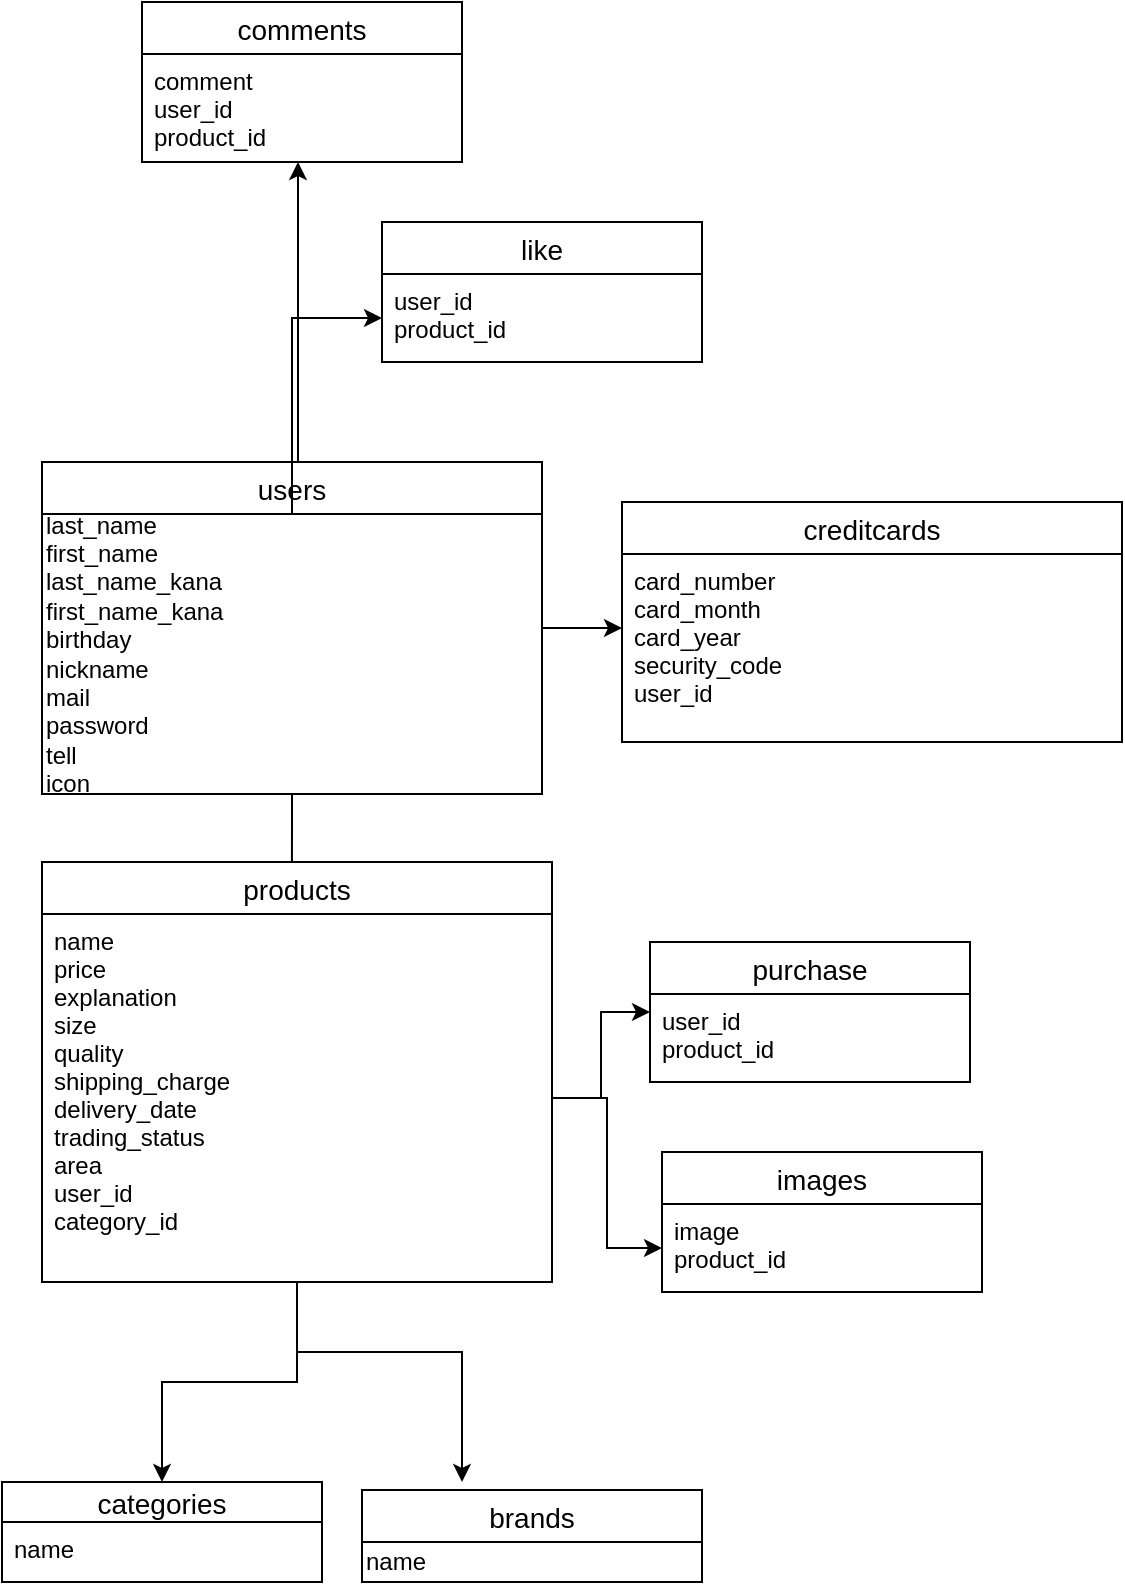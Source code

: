 <mxfile version="13.10.0" type="embed">
    <diagram id="x8wb-dTt-gdK0nMvJnMz" name="ページ1">
        <mxGraphModel dx="233" dy="526" grid="1" gridSize="10" guides="1" tooltips="1" connect="1" arrows="1" fold="1" page="0" pageScale="1" pageWidth="827" pageHeight="1169" math="0" shadow="0">
            <root>
                <mxCell id="0"/>
                <mxCell id="1" parent="0"/>
                <mxCell id="133" style="edgeStyle=orthogonalEdgeStyle;rounded=0;orthogonalLoop=1;jettySize=auto;html=1;exitX=0.5;exitY=0;exitDx=0;exitDy=0;" parent="1" source="17" target="104" edge="1">
                    <mxGeometry relative="1" as="geometry">
                        <Array as="points">
                            <mxPoint x="158" y="140"/>
                            <mxPoint x="158" y="140"/>
                        </Array>
                    </mxGeometry>
                </mxCell>
                <mxCell id="139" style="edgeStyle=orthogonalEdgeStyle;rounded=0;orthogonalLoop=1;jettySize=auto;html=1;" parent="1" source="17" edge="1">
                    <mxGeometry relative="1" as="geometry">
                        <mxPoint x="320" y="323" as="targetPoint"/>
                    </mxGeometry>
                </mxCell>
                <mxCell id="142" style="edgeStyle=orthogonalEdgeStyle;rounded=0;orthogonalLoop=1;jettySize=auto;html=1;entryX=0.49;entryY=0.048;entryDx=0;entryDy=0;entryPerimeter=0;" parent="1" source="17" target="62" edge="1">
                    <mxGeometry relative="1" as="geometry"/>
                </mxCell>
                <mxCell id="17" value="users" style="swimlane;fontStyle=0;childLayout=stackLayout;horizontal=1;startSize=26;horizontalStack=0;resizeParent=1;resizeParentMax=0;resizeLast=0;collapsible=1;marginBottom=0;align=center;fontSize=14;" parent="1" vertex="1">
                    <mxGeometry x="30" y="240" width="250" height="166" as="geometry"/>
                </mxCell>
                <mxCell id="35" value="last_name&amp;nbsp;&lt;br&gt;first_name&lt;br&gt;last_name_kana&lt;br&gt;first_name_kana&lt;br&gt;birthday&lt;br&gt;nickname&lt;br&gt;mail&lt;br&gt;password&lt;br&gt;tell&lt;br&gt;icon" style="text;html=1;align=left;verticalAlign=middle;resizable=0;points=[];autosize=1;" parent="17" vertex="1">
                    <mxGeometry y="26" width="250" height="140" as="geometry"/>
                </mxCell>
                <mxCell id="34" value="&lt;h1&gt;&lt;br&gt;&lt;/h1&gt;" style="text;html=1;align=center;verticalAlign=middle;resizable=0;points=[];autosize=1;" parent="1" vertex="1">
                    <mxGeometry x="110" y="335" width="20" height="50" as="geometry"/>
                </mxCell>
                <mxCell id="127" style="edgeStyle=orthogonalEdgeStyle;rounded=0;orthogonalLoop=1;jettySize=auto;html=1;" parent="1" source="62" target="69" edge="1">
                    <mxGeometry relative="1" as="geometry">
                        <mxPoint x="158" y="710" as="targetPoint"/>
                        <Array as="points"/>
                    </mxGeometry>
                </mxCell>
                <mxCell id="128" style="edgeStyle=orthogonalEdgeStyle;rounded=0;orthogonalLoop=1;jettySize=auto;html=1;" parent="1" source="62" edge="1">
                    <mxGeometry relative="1" as="geometry">
                        <mxPoint x="240" y="750" as="targetPoint"/>
                        <Array as="points">
                            <mxPoint x="158" y="685"/>
                            <mxPoint x="240" y="685"/>
                        </Array>
                    </mxGeometry>
                </mxCell>
                <mxCell id="62" value="products" style="swimlane;fontStyle=0;childLayout=stackLayout;horizontal=1;startSize=26;horizontalStack=0;resizeParent=1;resizeParentMax=0;resizeLast=0;collapsible=1;marginBottom=0;align=center;fontSize=14;strokeWidth=1;" parent="1" vertex="1">
                    <mxGeometry x="30" y="440" width="255" height="210" as="geometry"/>
                </mxCell>
                <mxCell id="65" value="name&#10;price&#10;explanation&#10;size&#10;quality&#10;shipping_charge&#10;delivery_date&#10;trading_status&#10;area&#10;user_id&#10;category_id&#10;" style="text;strokeColor=none;fillColor=none;spacingLeft=4;spacingRight=4;overflow=hidden;rotatable=0;points=[[0,0.5],[1,0.5]];portConstraint=eastwest;fontSize=12;" parent="62" vertex="1">
                    <mxGeometry y="26" width="255" height="184" as="geometry"/>
                </mxCell>
                <mxCell id="69" value="categories" style="swimlane;fontStyle=0;childLayout=stackLayout;horizontal=1;startSize=20;horizontalStack=0;resizeParent=1;resizeParentMax=0;resizeLast=0;collapsible=1;marginBottom=0;align=center;fontSize=14;strokeWidth=1;" parent="1" vertex="1">
                    <mxGeometry x="10" y="750" width="160" height="50" as="geometry"/>
                </mxCell>
                <mxCell id="72" value="name" style="text;strokeColor=none;fillColor=none;spacingLeft=4;spacingRight=4;overflow=hidden;rotatable=0;points=[[0,0.5],[1,0.5]];portConstraint=eastwest;fontSize=12;" parent="69" vertex="1">
                    <mxGeometry y="20" width="160" height="30" as="geometry"/>
                </mxCell>
                <mxCell id="80" value="brands" style="swimlane;fontStyle=0;childLayout=stackLayout;horizontal=1;startSize=26;horizontalStack=0;resizeParent=1;resizeParentMax=0;resizeLast=0;collapsible=1;marginBottom=0;align=center;fontSize=14;strokeWidth=1;" parent="1" vertex="1">
                    <mxGeometry x="190" y="754" width="170" height="46" as="geometry"/>
                </mxCell>
                <mxCell id="84" value="name" style="text;html=1;align=left;verticalAlign=middle;resizable=0;points=[];autosize=1;" parent="80" vertex="1">
                    <mxGeometry y="26" width="170" height="20" as="geometry"/>
                </mxCell>
                <mxCell id="101" value="comments" style="swimlane;fontStyle=0;childLayout=stackLayout;horizontal=1;startSize=26;horizontalStack=0;resizeParent=1;resizeParentMax=0;resizeLast=0;collapsible=1;marginBottom=0;align=center;fontSize=14;strokeWidth=1;" parent="1" vertex="1">
                    <mxGeometry x="80" y="10" width="160" height="80" as="geometry"/>
                </mxCell>
                <mxCell id="104" value="comment&#10;user_id&#10;product_id" style="text;strokeColor=none;fillColor=none;spacingLeft=4;spacingRight=4;overflow=hidden;rotatable=0;points=[[0,0.5],[1,0.5]];portConstraint=eastwest;fontSize=12;" parent="101" vertex="1">
                    <mxGeometry y="26" width="160" height="54" as="geometry"/>
                </mxCell>
                <mxCell id="119" value="like" style="swimlane;fontStyle=0;childLayout=stackLayout;horizontal=1;startSize=26;horizontalStack=0;resizeParent=1;resizeParentMax=0;resizeLast=0;collapsible=1;marginBottom=0;align=center;fontSize=14;strokeWidth=1;" parent="1" vertex="1">
                    <mxGeometry x="200" y="120" width="160" height="70" as="geometry"/>
                </mxCell>
                <mxCell id="122" value="user_id&#10;product_id&#10;" style="text;strokeColor=none;fillColor=none;spacingLeft=4;spacingRight=4;overflow=hidden;rotatable=0;points=[[0,0.5],[1,0.5]];portConstraint=eastwest;fontSize=12;" parent="119" vertex="1">
                    <mxGeometry y="26" width="160" height="44" as="geometry"/>
                </mxCell>
                <mxCell id="134" style="edgeStyle=orthogonalEdgeStyle;rounded=0;orthogonalLoop=1;jettySize=auto;html=1;entryX=0;entryY=0.5;entryDx=0;entryDy=0;" parent="1" source="35" target="122" edge="1">
                    <mxGeometry relative="1" as="geometry"/>
                </mxCell>
                <mxCell id="135" value="creditcards" style="swimlane;fontStyle=0;childLayout=stackLayout;horizontal=1;startSize=26;horizontalStack=0;resizeParent=1;resizeParentMax=0;resizeLast=0;collapsible=1;marginBottom=0;align=center;fontSize=14;strokeWidth=1;" parent="1" vertex="1">
                    <mxGeometry x="320" y="260" width="250" height="120" as="geometry"/>
                </mxCell>
                <mxCell id="138" value="card_number&#10;card_month&#10;card_year&#10;security_code&#10;user_id&#10;" style="text;strokeColor=none;fillColor=none;spacingLeft=4;spacingRight=4;overflow=hidden;rotatable=0;points=[[0,0.5],[1,0.5]];portConstraint=eastwest;fontSize=12;" parent="135" vertex="1">
                    <mxGeometry y="26" width="250" height="94" as="geometry"/>
                </mxCell>
                <mxCell id="143" value="purchase" style="swimlane;fontStyle=0;childLayout=stackLayout;horizontal=1;startSize=26;horizontalStack=0;resizeParent=1;resizeParentMax=0;resizeLast=0;collapsible=1;marginBottom=0;align=center;fontSize=14;strokeWidth=1;" parent="1" vertex="1">
                    <mxGeometry x="334" y="480" width="160" height="70" as="geometry"/>
                </mxCell>
                <mxCell id="146" value="user_id&#10;product_id" style="text;strokeColor=none;fillColor=none;spacingLeft=4;spacingRight=4;overflow=hidden;rotatable=0;points=[[0,0.5],[1,0.5]];portConstraint=eastwest;fontSize=12;" parent="143" vertex="1">
                    <mxGeometry y="26" width="160" height="44" as="geometry"/>
                </mxCell>
                <mxCell id="147" style="edgeStyle=orthogonalEdgeStyle;rounded=0;orthogonalLoop=1;jettySize=auto;html=1;exitX=1;exitY=0.5;exitDx=0;exitDy=0;entryX=0;entryY=0.5;entryDx=0;entryDy=0;" parent="1" source="65" target="143" edge="1">
                    <mxGeometry relative="1" as="geometry"/>
                </mxCell>
                <mxCell id="148" value="images" style="swimlane;fontStyle=0;childLayout=stackLayout;horizontal=1;startSize=26;horizontalStack=0;resizeParent=1;resizeParentMax=0;resizeLast=0;collapsible=1;marginBottom=0;align=center;fontSize=14;strokeWidth=1;" parent="1" vertex="1">
                    <mxGeometry x="340" y="585" width="160" height="70" as="geometry"/>
                </mxCell>
                <mxCell id="151" value="image&#10;product_id" style="text;strokeColor=none;fillColor=none;spacingLeft=4;spacingRight=4;overflow=hidden;rotatable=0;points=[[0,0.5],[1,0.5]];portConstraint=eastwest;fontSize=12;" parent="148" vertex="1">
                    <mxGeometry y="26" width="160" height="44" as="geometry"/>
                </mxCell>
                <mxCell id="152" style="edgeStyle=orthogonalEdgeStyle;rounded=0;orthogonalLoop=1;jettySize=auto;html=1;exitX=1;exitY=0.5;exitDx=0;exitDy=0;" parent="1" source="65" target="151" edge="1">
                    <mxGeometry relative="1" as="geometry"/>
                </mxCell>
            </root>
        </mxGraphModel>
    </diagram>
</mxfile>